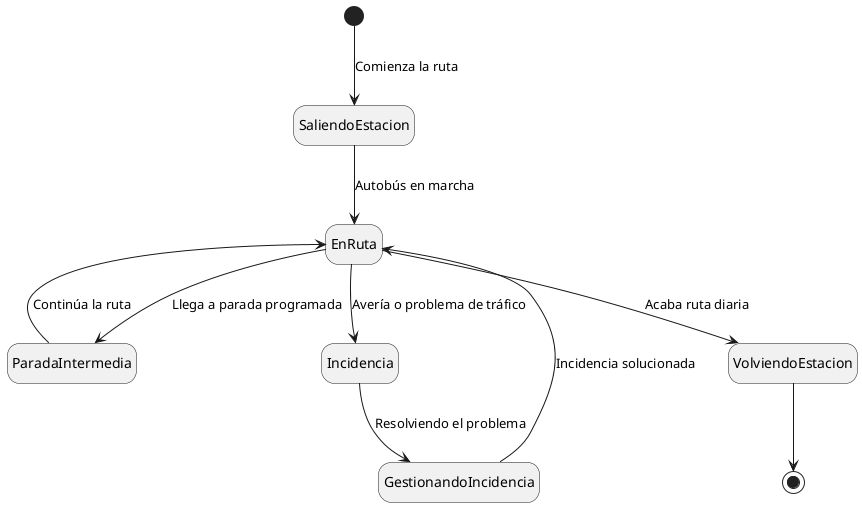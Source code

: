 @startuml

hide empty description

[*] --> SaliendoEstacion : Comienza la ruta
SaliendoEstacion --> EnRuta : Autobús en marcha
EnRuta --> ParadaIntermedia : Llega a parada programada
ParadaIntermedia --> EnRuta : Continúa la ruta

EnRuta --> Incidencia : Avería o problema de tráfico
Incidencia --> GestionandoIncidencia : Resolviendo el problema
GestionandoIncidencia --> EnRuta : Incidencia solucionada

EnRuta --> VolviendoEstacion : Acaba ruta diaria
VolviendoEstacion --> [*]

@enduml
